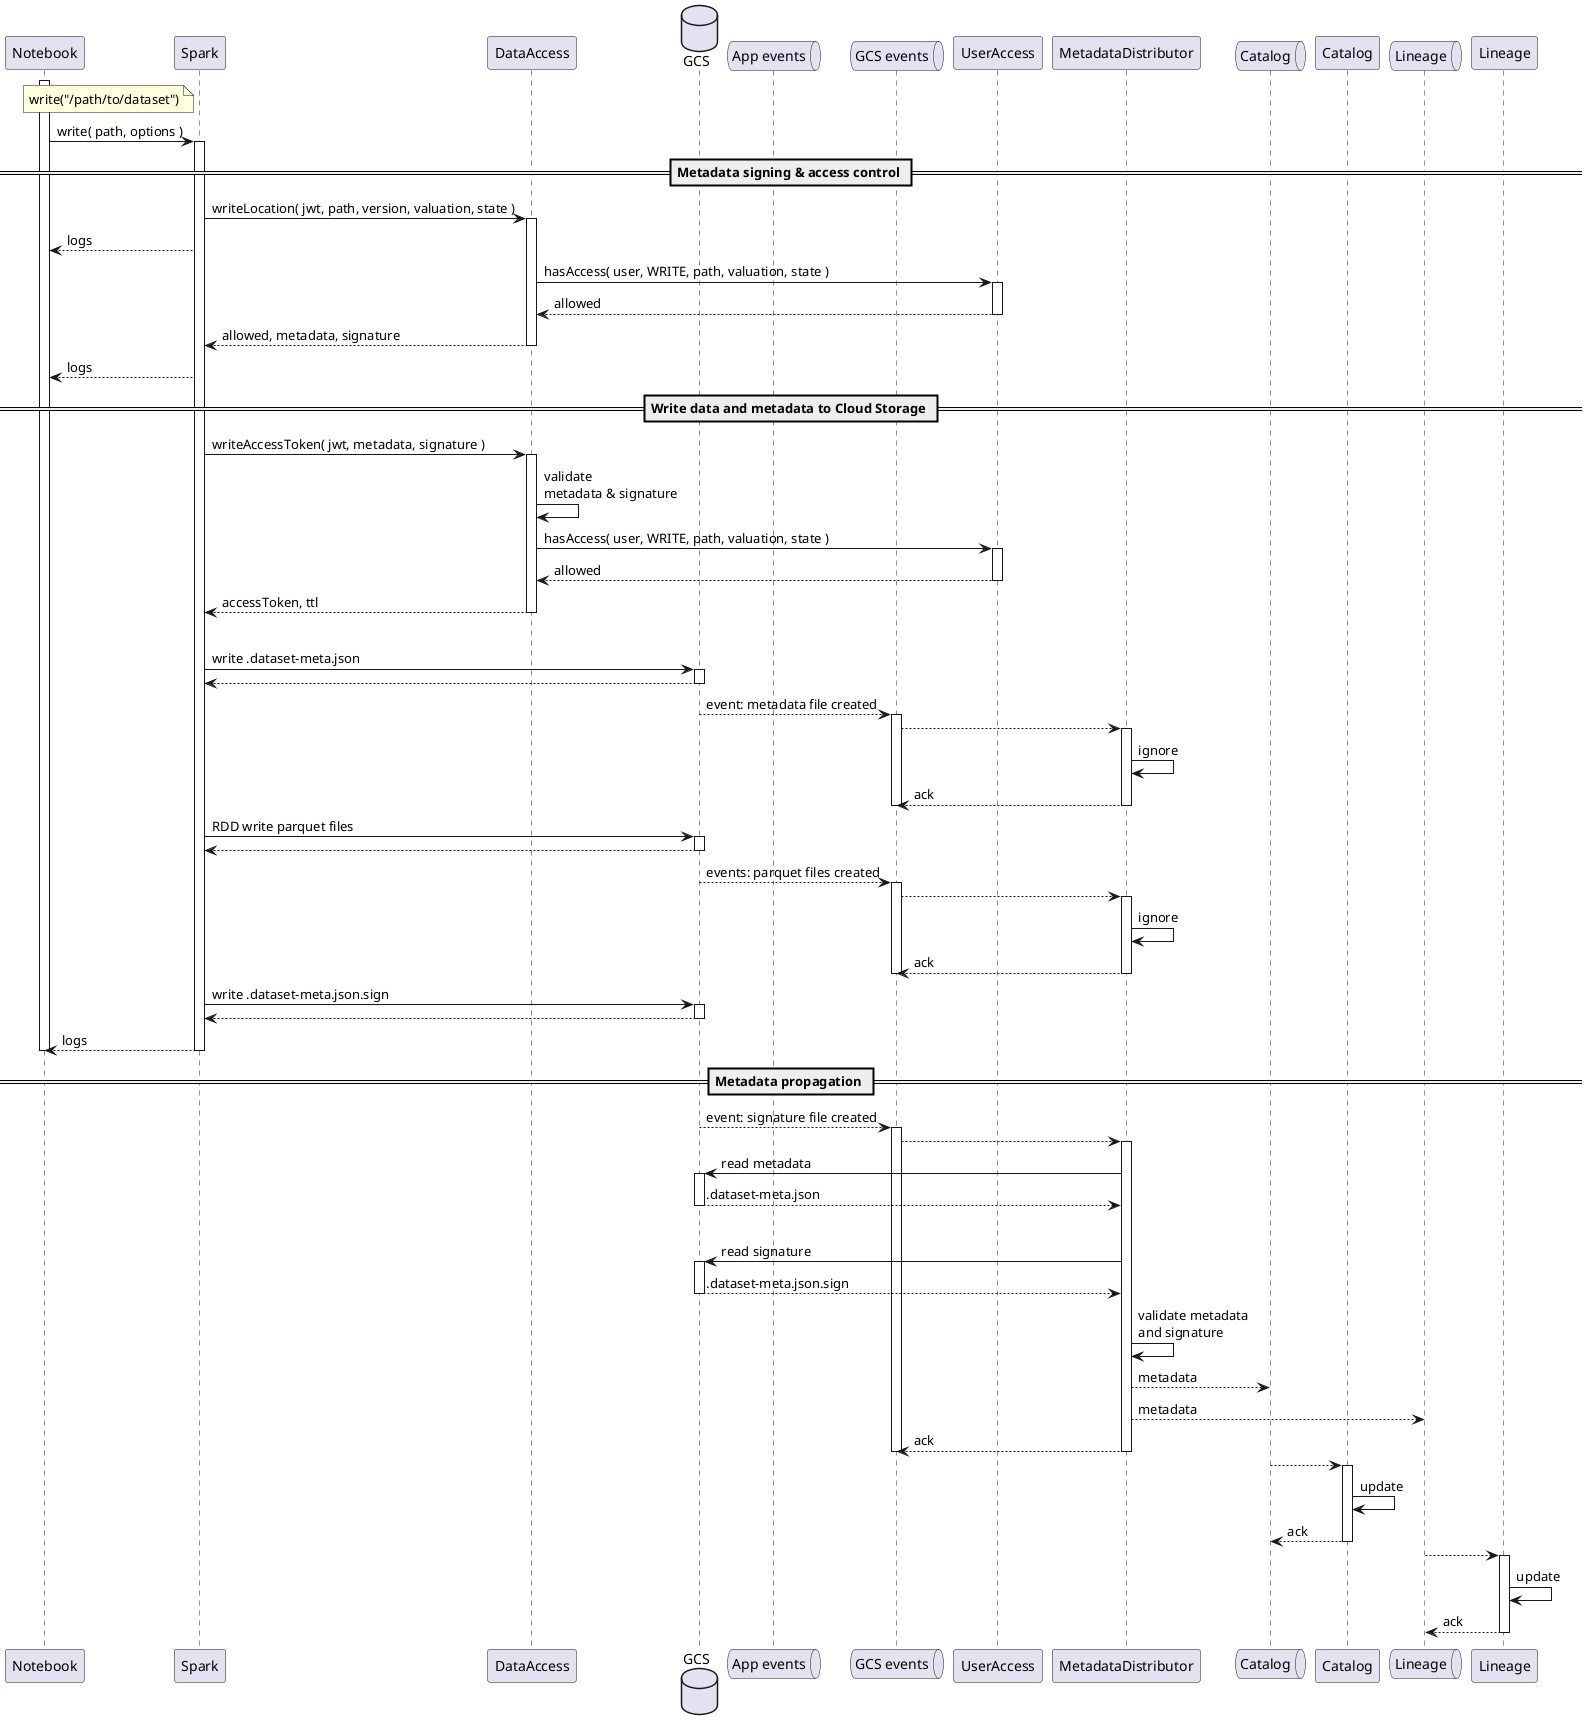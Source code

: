 @startuml

' Participants

participant "Notebook" as notebook
participant "Spark" as spark
participant "DataAccess" as data_access
database "GCS" as gcs
queue "App events" as appQ
queue "GCS events" as gcsQ
participant "UserAccess" as user_access
participant "MetadataDistributor" as distributor
queue "Catalog" as catalogQ
participant "Catalog" as catalog
queue "Lineage" as lineageQ
participant "Lineage" as lineage

' Flow

note left of spark
    write("/path/to/dataset")
end note

activate notebook
notebook->spark ++ : write( path, options )

== Metadata signing & access control ==

spark->data_access ++ : writeLocation( jwt, path, version, valuation, state )
spark-->notebook: logs
data_access->user_access ++ : hasAccess( user, WRITE, path, valuation, state )
return allowed
return allowed, metadata, signature
spark-->notebook: logs

== Write data and metadata to Cloud Storage ==

spark->data_access ++ : writeAccessToken( jwt, metadata, signature )
data_access -> data_access : validate \nmetadata & signature
data_access->user_access ++ : hasAccess( user, WRITE, path, valuation, state )
return allowed
return accessToken, ttl
|||
spark->gcs ++ : write .dataset-meta.json
return
gcs-->gcsQ ++ : event: metadata file created
gcsQ-->distributor ++
distributor->distributor: ignore
return ack
deactivate gcsQ

spark->gcs ++ : RDD write parquet files
return

gcs-->gcsQ ++ : events: parquet files created
gcsQ-->distributor ++
distributor->distributor: ignore
return ack
deactivate gcsQ

spark->gcs ++ : write .dataset-meta.json.sign
return
return logs
deactivate notebook

== Metadata propagation ==

gcs-->gcsQ ++ : event: signature file created
gcsQ-->distributor ++
distributor->gcs ++ : read metadata
return .dataset-meta.json
|||
distributor->gcs ++ : read signature
return .dataset-meta.json.sign
distributor->distributor : validate metadata\nand signature
distributor-->catalogQ: metadata
distributor-->lineageQ: metadata
return ack
deactivate gcsQ

catalogQ-->catalog ++
catalog->catalog: update
return ack

lineageQ-->lineage ++
lineage->lineage: update
return ack

@enduml